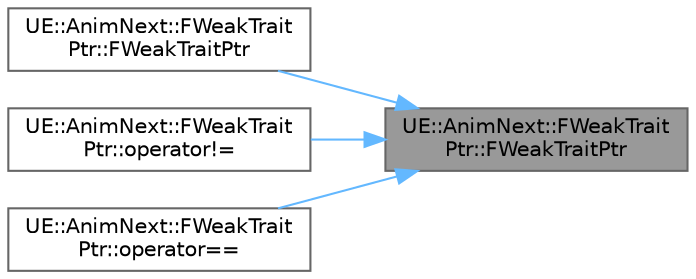digraph "UE::AnimNext::FWeakTraitPtr::FWeakTraitPtr"
{
 // INTERACTIVE_SVG=YES
 // LATEX_PDF_SIZE
  bgcolor="transparent";
  edge [fontname=Helvetica,fontsize=10,labelfontname=Helvetica,labelfontsize=10];
  node [fontname=Helvetica,fontsize=10,shape=box,height=0.2,width=0.4];
  rankdir="RL";
  Node1 [id="Node000001",label="UE::AnimNext::FWeakTrait\lPtr::FWeakTraitPtr",height=0.2,width=0.4,color="gray40", fillcolor="grey60", style="filled", fontcolor="black",tooltip=" "];
  Node1 -> Node2 [id="edge1_Node000001_Node000002",dir="back",color="steelblue1",style="solid",tooltip=" "];
  Node2 [id="Node000002",label="UE::AnimNext::FWeakTrait\lPtr::FWeakTraitPtr",height=0.2,width=0.4,color="grey40", fillcolor="white", style="filled",URL="$d1/df5/structUE_1_1AnimNext_1_1FWeakTraitPtr.html#aa29e008195073a6d4932f0547d21de8c",tooltip=" "];
  Node1 -> Node3 [id="edge2_Node000001_Node000003",dir="back",color="steelblue1",style="solid",tooltip=" "];
  Node3 [id="Node000003",label="UE::AnimNext::FWeakTrait\lPtr::operator!=",height=0.2,width=0.4,color="grey40", fillcolor="white", style="filled",URL="$d1/df5/structUE_1_1AnimNext_1_1FWeakTraitPtr.html#aba5ab1ebe37d0167902695ee14731dfd",tooltip=" "];
  Node1 -> Node4 [id="edge3_Node000001_Node000004",dir="back",color="steelblue1",style="solid",tooltip=" "];
  Node4 [id="Node000004",label="UE::AnimNext::FWeakTrait\lPtr::operator==",height=0.2,width=0.4,color="grey40", fillcolor="white", style="filled",URL="$d1/df5/structUE_1_1AnimNext_1_1FWeakTraitPtr.html#ad43b4b01075e2979cbc5f16e8ebb6afe",tooltip=" "];
}
